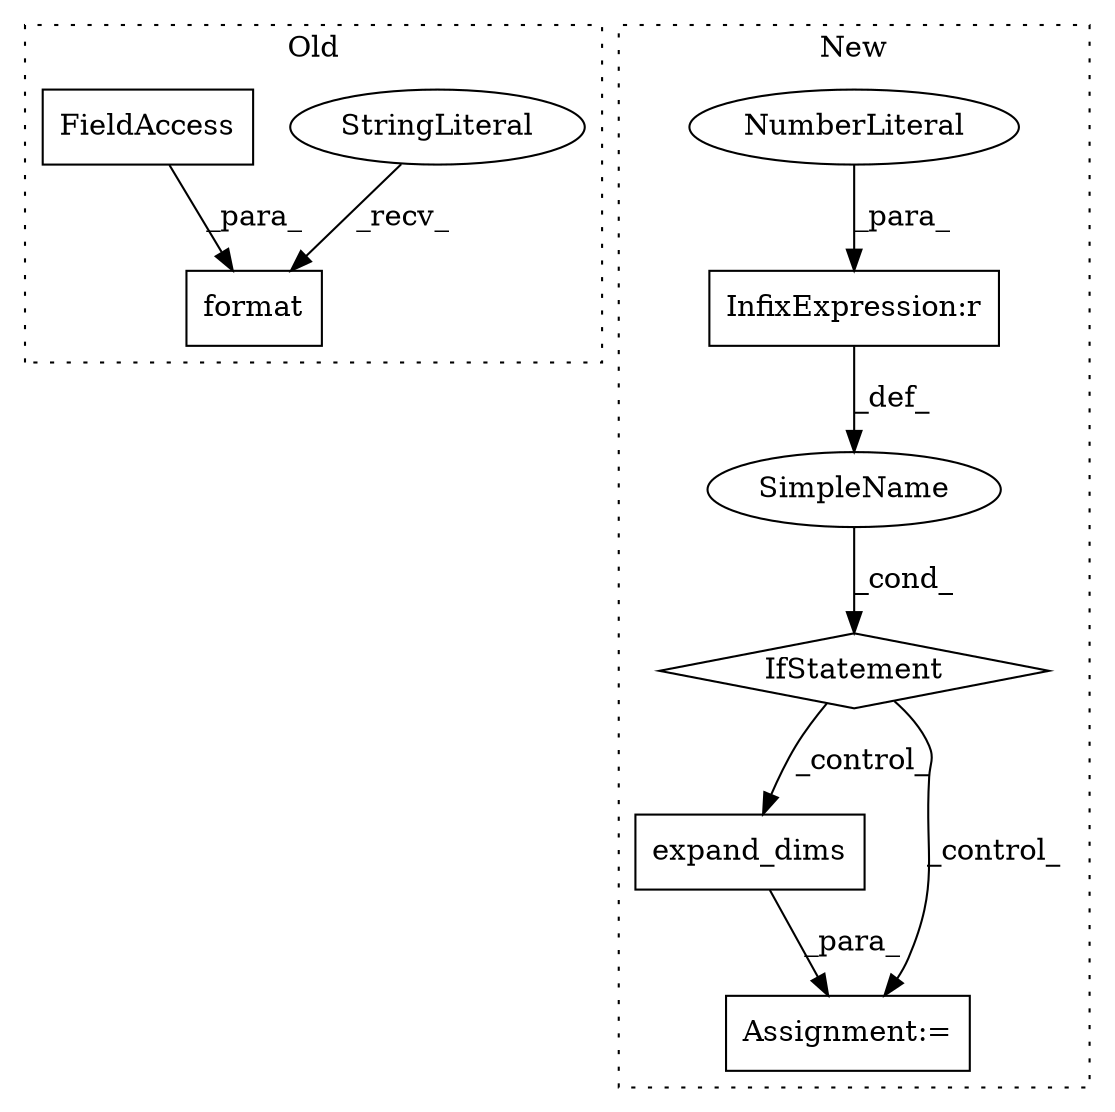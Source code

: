 digraph G {
subgraph cluster0 {
1 [label="format" a="32" s="13437,13454" l="7,1" shape="box"];
3 [label="StringLiteral" a="45" s="13430" l="6" shape="ellipse"];
7 [label="FieldAccess" a="22" s="13444" l="10" shape="box"];
label = "Old";
style="dotted";
}
subgraph cluster1 {
2 [label="expand_dims" a="32" s="13864,13883" l="12,1" shape="box"];
4 [label="Assignment:=" a="7" s="13860" l="1" shape="box"];
5 [label="SimpleName" a="42" s="" l="" shape="ellipse"];
6 [label="IfStatement" a="25" s="13818,13837" l="4,2" shape="diamond"];
8 [label="InfixExpression:r" a="27" s="13832" l="4" shape="box"];
9 [label="NumberLiteral" a="34" s="13836" l="1" shape="ellipse"];
label = "New";
style="dotted";
}
2 -> 4 [label="_para_"];
3 -> 1 [label="_recv_"];
5 -> 6 [label="_cond_"];
6 -> 2 [label="_control_"];
6 -> 4 [label="_control_"];
7 -> 1 [label="_para_"];
8 -> 5 [label="_def_"];
9 -> 8 [label="_para_"];
}